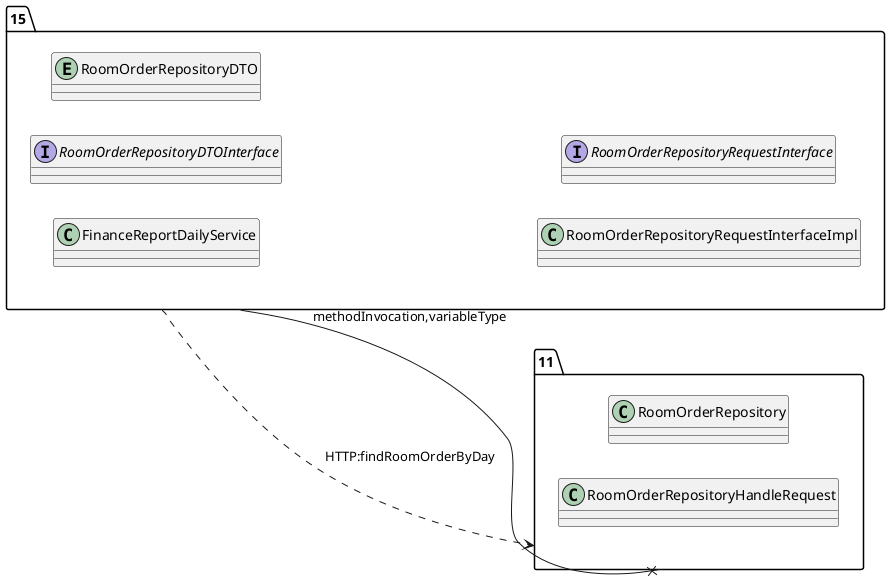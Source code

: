 @startuml 
allow_mixing
left to right direction
package "15"{
class FinanceReportDailyService
interface RoomOrderRepositoryDTOInterface
entity RoomOrderRepositoryDTO
class RoomOrderRepositoryRequestInterfaceImpl
interface RoomOrderRepositoryRequestInterface

}
package "11"{
class RoomOrderRepository
class RoomOrderRepositoryHandleRequest

}
"15" --x "11":methodInvocation,variableType
"15" ..> "11":HTTP:findRoomOrderByDay
@enduml